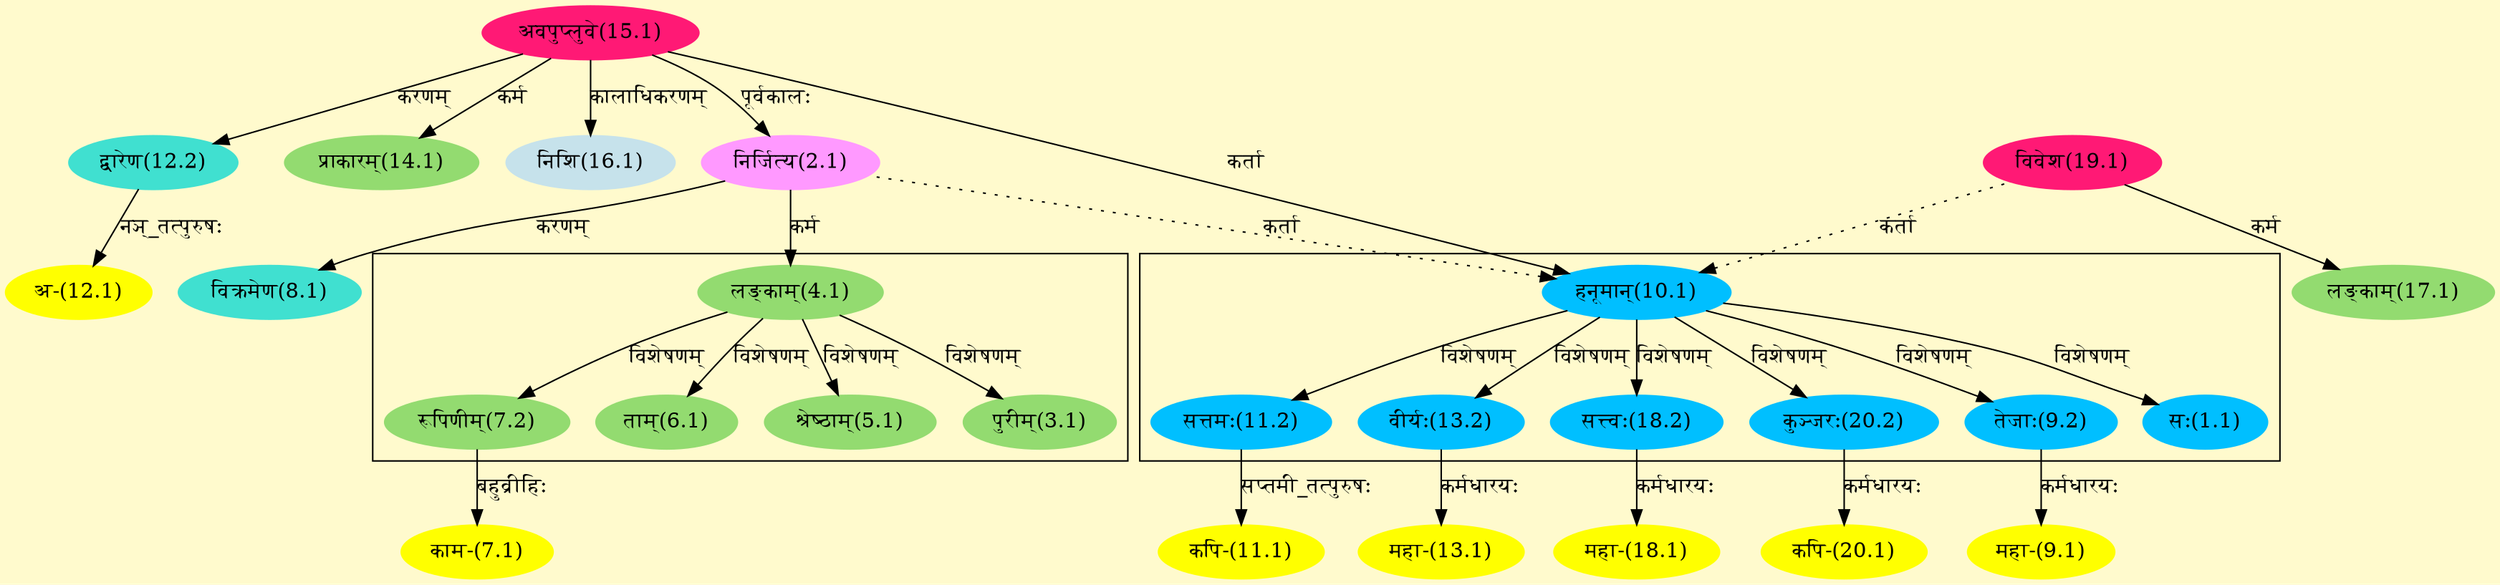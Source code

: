 digraph G{
rankdir=BT;
 compound=true;
 bgcolor="lemonchiffon1";

subgraph cluster_1{
Node1_1 [style=filled, color="#00BFFF" label = "सः(1.1)"]
Node10_1 [style=filled, color="#00BFFF" label = "हनूमान्(10.1)"]
Node9_2 [style=filled, color="#00BFFF" label = "तेजाः(9.2)"]
Node11_2 [style=filled, color="#00BFFF" label = "सत्तमः(11.2)"]
Node13_2 [style=filled, color="#00BFFF" label = "वीर्यः(13.2)"]
Node18_2 [style=filled, color="#00BFFF" label = "सत्त्वः(18.2)"]
Node20_2 [style=filled, color="#00BFFF" label = "कुञ्जरः(20.2)"]

}

subgraph cluster_2{
Node3_1 [style=filled, color="#93DB70" label = "पुरीम्(3.1)"]
Node4_1 [style=filled, color="#93DB70" label = "लङ्काम्(4.1)"]
Node5_1 [style=filled, color="#93DB70" label = "श्रेष्ठाम्(5.1)"]
Node6_1 [style=filled, color="#93DB70" label = "ताम्(6.1)"]
Node7_2 [style=filled, color="#93DB70" label = "रूपिणीम्(7.2)"]

}
Node2_1 [style=filled, color="#FF99FF" label = "निर्जित्य(2.1)"]
Node15_1 [style=filled, color="#FF1975" label = "अवपुप्लुवे(15.1)"]
Node4_1 [style=filled, color="#93DB70" label = "लङ्काम्(4.1)"]
Node7_1 [style=filled, color="#FFFF00" label = "काम-(7.1)"]
Node7_2 [style=filled, color="#93DB70" label = "रूपिणीम्(7.2)"]
Node8_1 [style=filled, color="#40E0D0" label = "विक्रमेण(8.1)"]
Node9_1 [style=filled, color="#FFFF00" label = "महा-(9.1)"]
Node9_2 [style=filled, color="#00BFFF" label = "तेजाः(9.2)"]
Node10_1 [style=filled, color="#00BFFF" label = "हनूमान्(10.1)"]
Node19_1 [style=filled, color="#FF1975" label = "विवेश(19.1)"]
Node11_1 [style=filled, color="#FFFF00" label = "कपि-(11.1)"]
Node11_2 [style=filled, color="#00BFFF" label = "सत्तमः(11.2)"]
Node12_1 [style=filled, color="#FFFF00" label = "अ-(12.1)"]
Node12_2 [style=filled, color="#40E0D0" label = "द्वारेण(12.2)"]
Node13_1 [style=filled, color="#FFFF00" label = "महा-(13.1)"]
Node13_2 [style=filled, color="#00BFFF" label = "वीर्यः(13.2)"]
Node14_1 [style=filled, color="#93DB70" label = "प्राकारम्(14.1)"]
Node [style=filled, color="" label = "()"]
Node16_1 [style=filled, color="#C6E2EB" label = "निशि(16.1)"]
Node17_1 [style=filled, color="#93DB70" label = "लङ्काम्(17.1)"]
Node18_1 [style=filled, color="#FFFF00" label = "महा-(18.1)"]
Node18_2 [style=filled, color="#00BFFF" label = "सत्त्वः(18.2)"]
Node20_1 [style=filled, color="#FFFF00" label = "कपि-(20.1)"]
Node20_2 [style=filled, color="#00BFFF" label = "कुञ्जरः(20.2)"]
/* Start of Relations section */

Node1_1 -> Node10_1 [  label="विशेषणम्"  dir="back" ]
Node2_1 -> Node15_1 [  label="पूर्वकालः"  dir="back" ]
Node3_1 -> Node4_1 [  label="विशेषणम्"  dir="back" ]
Node4_1 -> Node2_1 [  label="कर्म"  dir="back" ]
Node5_1 -> Node4_1 [  label="विशेषणम्"  dir="back" ]
Node6_1 -> Node4_1 [  label="विशेषणम्"  dir="back" ]
Node7_1 -> Node7_2 [  label="बहुव्रीहिः"  dir="back" ]
Node7_2 -> Node4_1 [  label="विशेषणम्"  dir="back" ]
Node8_1 -> Node2_1 [  label="करणम्"  dir="back" ]
Node9_1 -> Node9_2 [  label="कर्मधारयः"  dir="back" ]
Node9_2 -> Node10_1 [  label="विशेषणम्"  dir="back" ]
Node10_1 -> Node15_1 [  label="कर्ता"  dir="back" ]
Node10_1 -> Node2_1 [ style=dotted label="कर्ता"  dir="back" ]
Node10_1 -> Node19_1 [ style=dotted label="कर्ता"  dir="back" ]
Node11_1 -> Node11_2 [  label="सप्तमी_तत्पुरुषः"  dir="back" ]
Node11_2 -> Node10_1 [  label="विशेषणम्"  dir="back" ]
Node12_1 -> Node12_2 [  label="नञ्_तत्पुरुषः"  dir="back" ]
Node12_2 -> Node15_1 [  label="करणम्"  dir="back" ]
Node13_1 -> Node13_2 [  label="कर्मधारयः"  dir="back" ]
Node13_2 -> Node10_1 [  label="विशेषणम्"  dir="back" ]
Node14_1 -> Node15_1 [  label="कर्म"  dir="back" ]
Node16_1 -> Node15_1 [  label="कालाधिकरणम्"  dir="back" ]
Node17_1 -> Node19_1 [  label="कर्म"  dir="back" ]
Node18_1 -> Node18_2 [  label="कर्मधारयः"  dir="back" ]
Node18_2 -> Node10_1 [  label="विशेषणम्"  dir="back" ]
Node20_1 -> Node20_2 [  label="कर्मधारयः"  dir="back" ]
Node20_2 -> Node10_1 [  label="विशेषणम्"  dir="back" ]
}
